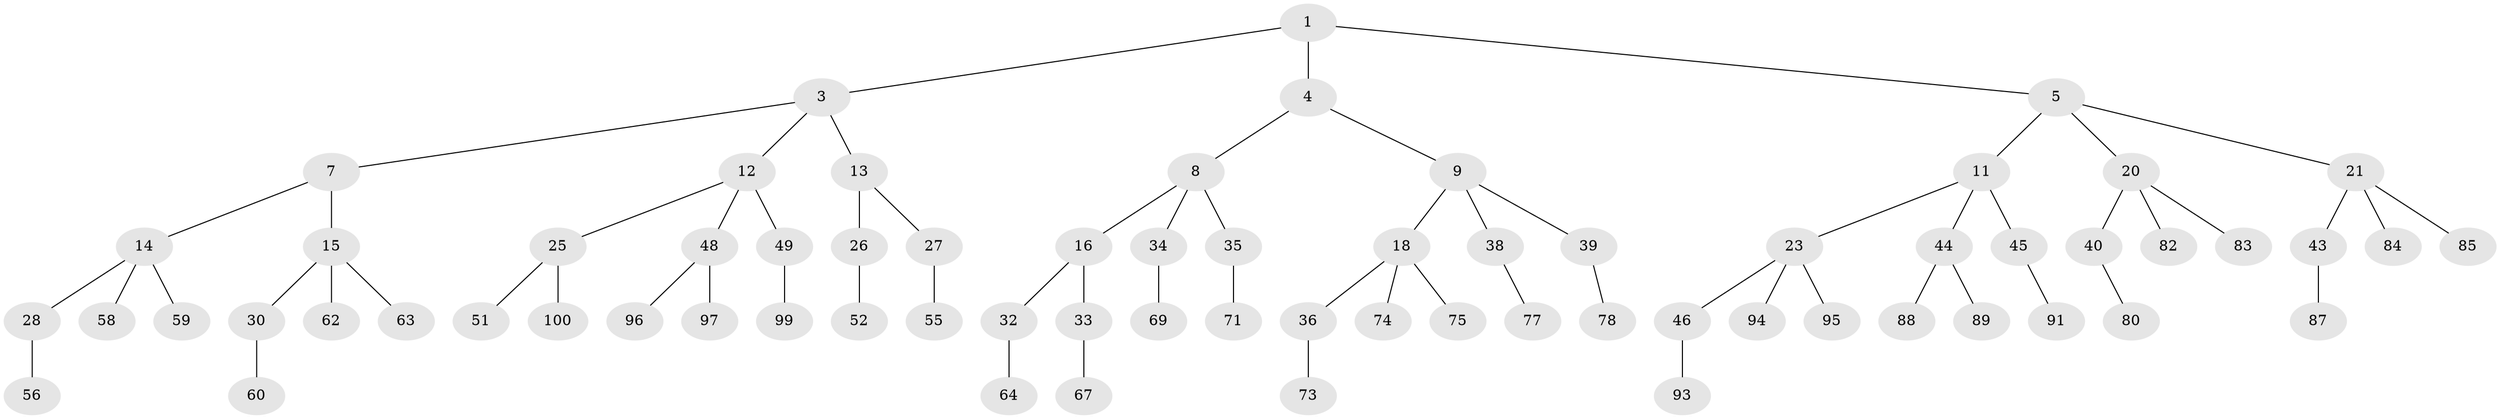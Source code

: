 // original degree distribution, {2: 0.02, 3: 0.48, 1: 0.5}
// Generated by graph-tools (version 1.1) at 2025/11/02/21/25 10:11:11]
// undirected, 70 vertices, 69 edges
graph export_dot {
graph [start="1"]
  node [color=gray90,style=filled];
  1 [super="+2"];
  3 [latent=1,super="+6"];
  4 [latent=0.5];
  5 [latent=0.5,super="+10"];
  7 [latent=0.5];
  8 [latent=0.333333,super="+17"];
  9 [latent=0.333333,super="+19"];
  11 [latent=0.333333,super="+22"];
  12 [latent=0.333333,super="+24"];
  13 [latent=0.333333];
  14 [latent=0.333333,super="+29"];
  15 [latent=0.333333,super="+31"];
  16 [latent=0.25];
  18 [latent=0.25,super="+37"];
  20 [latent=0.25,super="+41"];
  21 [latent=0.25,super="+42"];
  23 [latent=0.25,super="+47"];
  25 [latent=0.25,super="+50"];
  26 [latent=0.25,super="+53"];
  27 [latent=0.25,super="+54"];
  28 [latent=0.25,super="+57"];
  30 [latent=0.25,super="+61"];
  32 [latent=0.2,super="+65"];
  33 [latent=0.2,super="+66"];
  34 [latent=0.2,super="+68"];
  35 [latent=0.2,super="+70"];
  36 [latent=0.2,super="+72"];
  38 [latent=0.2,super="+76"];
  39 [latent=0.2,super="+79"];
  40 [latent=0.2,super="+81"];
  43 [latent=0.2,super="+86"];
  44 [latent=0.2];
  45 [latent=0.2,super="+90"];
  46 [latent=0.2,super="+92"];
  48 [latent=0.2];
  49 [latent=0.2,super="+98"];
  51 [latent=0.2];
  52 [latent=0.2];
  55 [latent=0.2];
  56 [latent=0.2];
  58 [latent=0.2];
  59 [latent=0.2];
  60 [latent=0.2];
  62 [latent=0.2];
  63 [latent=0.2];
  64 [latent=0.166667];
  67 [latent=0.166667];
  69 [latent=0.166667];
  71 [latent=0.166667];
  73 [latent=0.166667];
  74 [latent=0.166667];
  75 [latent=0.166667];
  77 [latent=0.166667];
  78 [latent=0.166667];
  80 [latent=0.166667];
  82 [latent=0.166667];
  83 [latent=0.166667];
  84 [latent=0.166667];
  85 [latent=0.166667];
  87 [latent=0.166667];
  88 [latent=0.166667];
  89 [latent=0.166667];
  91 [latent=0.166667];
  93 [latent=0.166667];
  94 [latent=0.166667];
  95 [latent=0.166667];
  96 [latent=0.166667];
  97 [latent=0.166667];
  99 [latent=0.166667];
  100 [latent=0.166667];
  1 -- 3;
  1 -- 4;
  1 -- 5;
  3 -- 7;
  3 -- 12;
  3 -- 13;
  4 -- 8;
  4 -- 9;
  5 -- 11;
  5 -- 21;
  5 -- 20;
  7 -- 14;
  7 -- 15;
  8 -- 16;
  8 -- 34;
  8 -- 35;
  9 -- 18;
  9 -- 38;
  9 -- 39;
  11 -- 23;
  11 -- 44;
  11 -- 45;
  12 -- 25;
  12 -- 48;
  12 -- 49;
  13 -- 26;
  13 -- 27;
  14 -- 28;
  14 -- 58;
  14 -- 59;
  15 -- 30;
  15 -- 63;
  15 -- 62;
  16 -- 32;
  16 -- 33;
  18 -- 36;
  18 -- 75;
  18 -- 74;
  20 -- 40;
  20 -- 82;
  20 -- 83;
  21 -- 43;
  21 -- 85;
  21 -- 84;
  23 -- 46;
  23 -- 95;
  23 -- 94;
  25 -- 51;
  25 -- 100;
  26 -- 52;
  27 -- 55;
  28 -- 56;
  30 -- 60;
  32 -- 64;
  33 -- 67;
  34 -- 69;
  35 -- 71;
  36 -- 73;
  38 -- 77;
  39 -- 78;
  40 -- 80;
  43 -- 87;
  44 -- 88;
  44 -- 89;
  45 -- 91;
  46 -- 93;
  48 -- 96;
  48 -- 97;
  49 -- 99;
}
